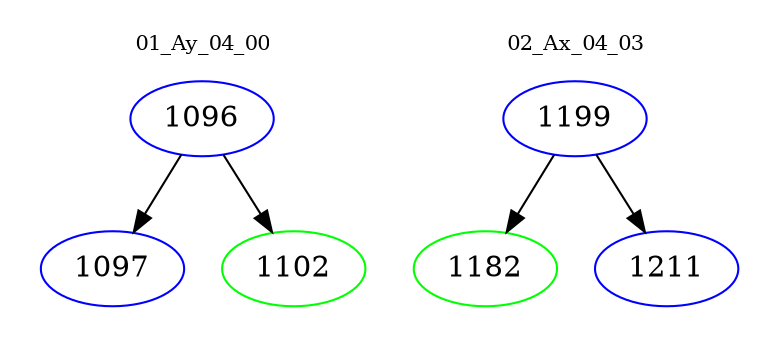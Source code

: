 digraph{
subgraph cluster_0 {
color = white
label = "01_Ay_04_00";
fontsize=10;
T0_1096 [label="1096", color="blue"]
T0_1096 -> T0_1097 [color="black"]
T0_1097 [label="1097", color="blue"]
T0_1096 -> T0_1102 [color="black"]
T0_1102 [label="1102", color="green"]
}
subgraph cluster_1 {
color = white
label = "02_Ax_04_03";
fontsize=10;
T1_1199 [label="1199", color="blue"]
T1_1199 -> T1_1182 [color="black"]
T1_1182 [label="1182", color="green"]
T1_1199 -> T1_1211 [color="black"]
T1_1211 [label="1211", color="blue"]
}
}
